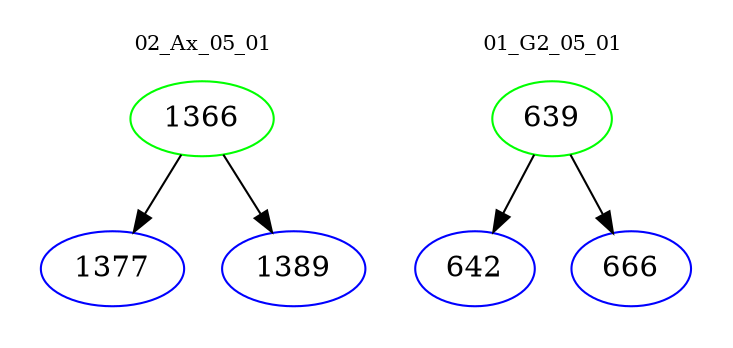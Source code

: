 digraph{
subgraph cluster_0 {
color = white
label = "02_Ax_05_01";
fontsize=10;
T0_1366 [label="1366", color="green"]
T0_1366 -> T0_1377 [color="black"]
T0_1377 [label="1377", color="blue"]
T0_1366 -> T0_1389 [color="black"]
T0_1389 [label="1389", color="blue"]
}
subgraph cluster_1 {
color = white
label = "01_G2_05_01";
fontsize=10;
T1_639 [label="639", color="green"]
T1_639 -> T1_642 [color="black"]
T1_642 [label="642", color="blue"]
T1_639 -> T1_666 [color="black"]
T1_666 [label="666", color="blue"]
}
}
